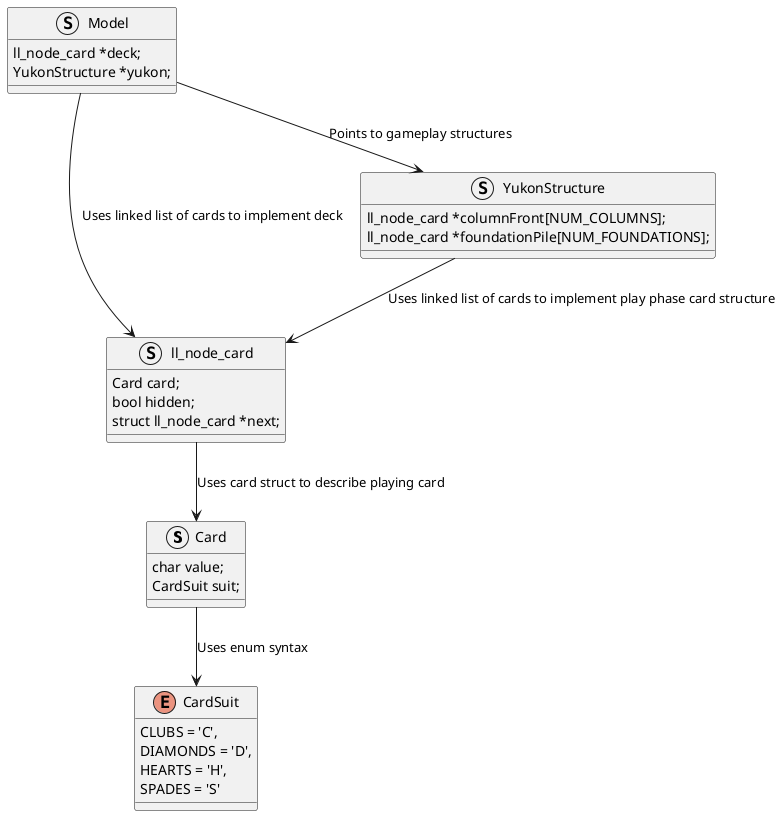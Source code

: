 @startuml


struct Card {
	char value;
	CardSuit suit;
}

enum CardSuit {
	CLUBS = 'C',
	DIAMONDS = 'D',
	HEARTS = 'H',
	SPADES = 'S'
}

struct ll_node_card {
	Card card;
	bool hidden;
	struct ll_node_card *next;
}

struct YukonStructure {
	ll_node_card *columnFront[NUM_COLUMNS];
	ll_node_card *foundationPile[NUM_FOUNDATIONS];
}

struct Model {
	ll_node_card *deck;
	YukonStructure *yukon;
}

Card --> CardSuit : Uses enum syntax
Model --> YukonStructure : Points to gameplay structures
ll_node_card --> Card : Uses card struct to describe playing card
Model --> ll_node_card : Uses linked list of cards to implement deck
YukonStructure --> ll_node_card : Uses linked list of cards to implement play phase card structure



@enduml